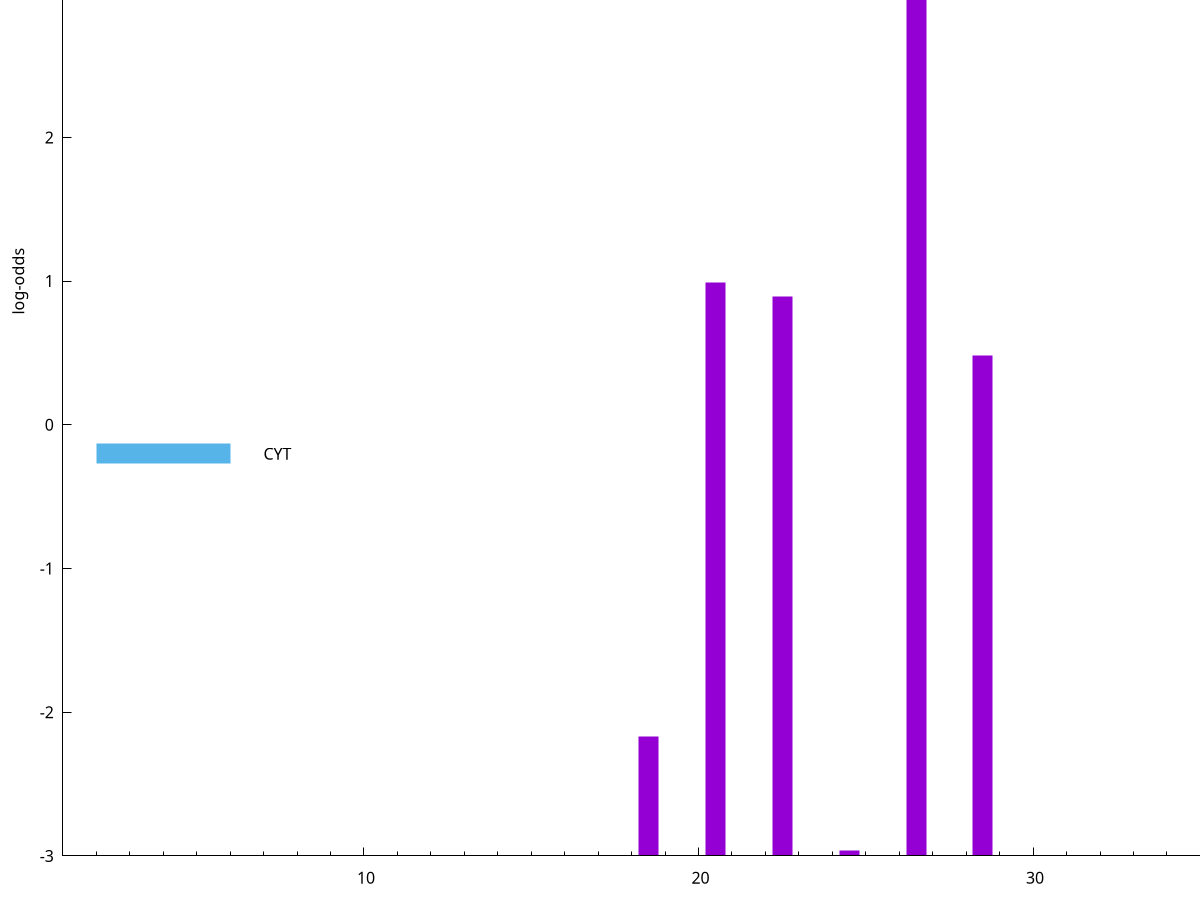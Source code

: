 set title "LipoP predictions for SRR5666496.gff"
set size 2., 1.4
set xrange [1:70] 
set mxtics 10
set yrange [-3:5]
set y2range [0:8]
set ylabel "log-odds"
set term postscript eps color solid "Helvetica" 30
set output "SRR5666496.gff11.eps"
set arrow from 2,3.95777 to 6,3.95777 nohead lt 1 lw 20
set label "SpI" at 7,3.95777
set arrow from 2,-0.200913 to 6,-0.200913 nohead lt 3 lw 20
set label "CYT" at 7,-0.200913
set arrow from 2,3.95777 to 6,3.95777 nohead lt 1 lw 20
set label "SpI" at 7,3.95777
# NOTE: The scores below are the log-odds scores with the threshold
# NOTE: subtracted (a hack to make gnuplot make the histogram all
# NOTE: look nice).
plot "-" axes x1y2 title "" with impulses lt 1 lw 20
26.500000 6.306730
20.500000 3.992233
22.500000 3.890950
28.500000 3.479971
18.500000 0.827880
24.500000 0.039550
e
exit
